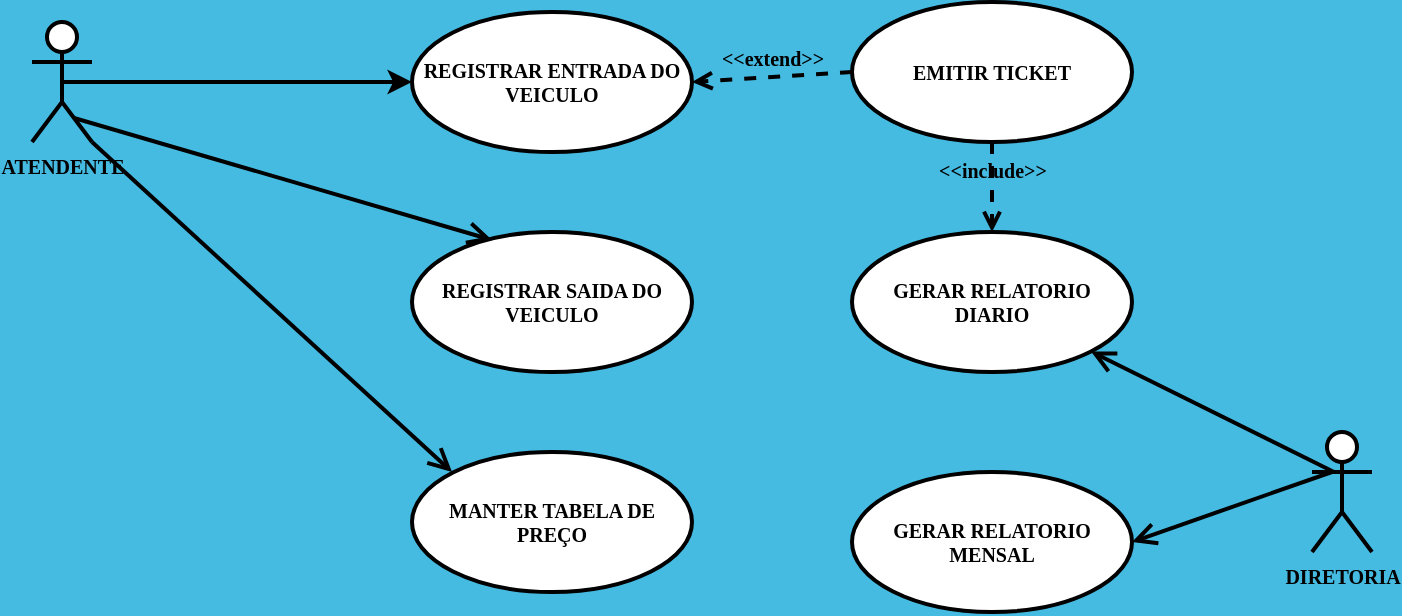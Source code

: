 <mxfile version="22.0.8" type="device">
  <diagram name="Página-1" id="ZjyoQy8Sh-31KPCcTV1l">
    <mxGraphModel dx="880" dy="470" grid="1" gridSize="10" guides="1" tooltips="1" connect="1" arrows="1" fold="1" page="1" pageScale="1" pageWidth="827" pageHeight="1169" background="#46bbe2" math="0" shadow="0">
      <root>
        <mxCell id="0" />
        <mxCell id="1" parent="0" />
        <mxCell id="fFJBUjIbHK2qqpZ4EOtY-2" value="REGISTRAR ENTRADA DO VEICULO" style="ellipse;whiteSpace=wrap;html=1;strokeWidth=2;fontStyle=1;fontSize=10;fontFamily=Georgia;" vertex="1" parent="1">
          <mxGeometry x="230" y="80" width="140" height="70" as="geometry" />
        </mxCell>
        <mxCell id="fFJBUjIbHK2qqpZ4EOtY-3" value="EMITIR TICKET" style="ellipse;whiteSpace=wrap;html=1;strokeWidth=2;fontStyle=1;fontSize=10;fontFamily=Georgia;" vertex="1" parent="1">
          <mxGeometry x="450" y="75" width="140" height="70" as="geometry" />
        </mxCell>
        <mxCell id="fFJBUjIbHK2qqpZ4EOtY-4" value="MANTER TABELA DE PREÇO" style="ellipse;whiteSpace=wrap;html=1;strokeWidth=2;fontStyle=1;fontSize=10;fontFamily=Georgia;" vertex="1" parent="1">
          <mxGeometry x="230" y="300" width="140" height="70" as="geometry" />
        </mxCell>
        <mxCell id="fFJBUjIbHK2qqpZ4EOtY-5" value="REGISTRAR SAIDA DO VEICULO" style="ellipse;whiteSpace=wrap;html=1;strokeWidth=2;fontStyle=1;fontSize=10;fontFamily=Georgia;" vertex="1" parent="1">
          <mxGeometry x="230" y="190" width="140" height="70" as="geometry" />
        </mxCell>
        <mxCell id="fFJBUjIbHK2qqpZ4EOtY-20" style="edgeStyle=orthogonalEdgeStyle;rounded=0;orthogonalLoop=1;jettySize=auto;html=1;entryX=0;entryY=0.5;entryDx=0;entryDy=0;exitX=0.5;exitY=0.5;exitDx=0;exitDy=0;exitPerimeter=0;strokeWidth=2;fontStyle=1;fontSize=10;fontFamily=Georgia;" edge="1" parent="1" source="fFJBUjIbHK2qqpZ4EOtY-6" target="fFJBUjIbHK2qqpZ4EOtY-2">
          <mxGeometry relative="1" as="geometry" />
        </mxCell>
        <mxCell id="fFJBUjIbHK2qqpZ4EOtY-6" value="ATENDENTE" style="shape=umlActor;verticalLabelPosition=bottom;verticalAlign=top;html=1;strokeWidth=2;fontStyle=1;fontSize=10;fontFamily=Georgia;" vertex="1" parent="1">
          <mxGeometry x="40" y="85" width="30" height="60" as="geometry" />
        </mxCell>
        <mxCell id="fFJBUjIbHK2qqpZ4EOtY-7" value="DIRETORIA&lt;br style=&quot;font-size: 10px;&quot;&gt;" style="shape=umlActor;verticalLabelPosition=bottom;verticalAlign=top;html=1;strokeWidth=2;fontStyle=1;fontSize=10;fontFamily=Georgia;" vertex="1" parent="1">
          <mxGeometry x="680" y="290" width="30" height="60" as="geometry" />
        </mxCell>
        <mxCell id="fFJBUjIbHK2qqpZ4EOtY-17" value="" style="endArrow=open;startArrow=none;endFill=0;startFill=0;endSize=8;html=1;verticalAlign=bottom;labelBackgroundColor=none;strokeWidth=2;rounded=0;exitX=0.7;exitY=0.8;exitDx=0;exitDy=0;exitPerimeter=0;entryX=0.286;entryY=0.057;entryDx=0;entryDy=0;entryPerimeter=0;fontStyle=1;fontSize=10;fontFamily=Georgia;" edge="1" parent="1" source="fFJBUjIbHK2qqpZ4EOtY-6" target="fFJBUjIbHK2qqpZ4EOtY-5">
          <mxGeometry width="160" relative="1" as="geometry">
            <mxPoint x="190" y="204.5" as="sourcePoint" />
            <mxPoint x="350" y="204.5" as="targetPoint" />
          </mxGeometry>
        </mxCell>
        <mxCell id="fFJBUjIbHK2qqpZ4EOtY-18" value="GERAR RELATORIO DIARIO" style="ellipse;whiteSpace=wrap;html=1;strokeWidth=2;fontStyle=1;fontSize=10;fontFamily=Georgia;" vertex="1" parent="1">
          <mxGeometry x="450" y="190" width="140" height="70" as="geometry" />
        </mxCell>
        <mxCell id="fFJBUjIbHK2qqpZ4EOtY-19" value="GERAR RELATORIO MENSAL" style="ellipse;whiteSpace=wrap;html=1;strokeWidth=2;fontStyle=1;fontSize=10;fontFamily=Georgia;" vertex="1" parent="1">
          <mxGeometry x="450" y="310" width="140" height="70" as="geometry" />
        </mxCell>
        <mxCell id="fFJBUjIbHK2qqpZ4EOtY-22" value="" style="endArrow=open;startArrow=none;endFill=0;startFill=0;endSize=8;html=1;verticalAlign=bottom;labelBackgroundColor=none;strokeWidth=2;rounded=0;entryX=0.143;entryY=0.143;entryDx=0;entryDy=0;entryPerimeter=0;exitX=1;exitY=1;exitDx=0;exitDy=0;exitPerimeter=0;fontStyle=1;fontSize=10;fontFamily=Georgia;" edge="1" parent="1" source="fFJBUjIbHK2qqpZ4EOtY-6" target="fFJBUjIbHK2qqpZ4EOtY-4">
          <mxGeometry width="160" relative="1" as="geometry">
            <mxPoint x="80" y="165.407" as="sourcePoint" />
            <mxPoint x="244" y="310" as="targetPoint" />
          </mxGeometry>
        </mxCell>
        <mxCell id="fFJBUjIbHK2qqpZ4EOtY-23" value="&amp;lt;&amp;lt;extend&amp;gt;&amp;gt;" style="html=1;verticalAlign=bottom;labelBackgroundColor=none;endArrow=open;endFill=0;dashed=1;rounded=0;exitX=0;exitY=0.5;exitDx=0;exitDy=0;entryX=1;entryY=0.5;entryDx=0;entryDy=0;strokeWidth=2;fontStyle=1;fontSize=10;fontFamily=Georgia;" edge="1" parent="1" source="fFJBUjIbHK2qqpZ4EOtY-3" target="fFJBUjIbHK2qqpZ4EOtY-2">
          <mxGeometry width="160" relative="1" as="geometry">
            <mxPoint x="400" y="140" as="sourcePoint" />
            <mxPoint x="380" y="115" as="targetPoint" />
          </mxGeometry>
        </mxCell>
        <mxCell id="fFJBUjIbHK2qqpZ4EOtY-24" value="&amp;lt;&amp;lt;include&amp;gt;&amp;gt;" style="html=1;verticalAlign=bottom;labelBackgroundColor=none;endArrow=open;endFill=0;dashed=1;rounded=0;entryX=0.5;entryY=0;entryDx=0;entryDy=0;exitX=0.5;exitY=1;exitDx=0;exitDy=0;strokeWidth=2;fontStyle=1;fontSize=10;fontFamily=Georgia;" edge="1" parent="1" source="fFJBUjIbHK2qqpZ4EOtY-3" target="fFJBUjIbHK2qqpZ4EOtY-18">
          <mxGeometry width="160" relative="1" as="geometry">
            <mxPoint x="330" y="250" as="sourcePoint" />
            <mxPoint x="490" y="250" as="targetPoint" />
            <Array as="points">
              <mxPoint x="520" y="170" />
            </Array>
          </mxGeometry>
        </mxCell>
        <mxCell id="fFJBUjIbHK2qqpZ4EOtY-27" value="" style="endArrow=open;startArrow=none;endFill=0;startFill=0;endSize=8;html=1;verticalAlign=bottom;labelBackgroundColor=none;strokeWidth=2;rounded=0;entryX=1;entryY=1;entryDx=0;entryDy=0;exitX=0.367;exitY=0.333;exitDx=0;exitDy=0;exitPerimeter=0;fontStyle=1;fontSize=10;fontFamily=Georgia;" edge="1" parent="1" source="fFJBUjIbHK2qqpZ4EOtY-7" target="fFJBUjIbHK2qqpZ4EOtY-18">
          <mxGeometry width="160" relative="1" as="geometry">
            <mxPoint x="590" y="225" as="sourcePoint" />
            <mxPoint x="750" y="225" as="targetPoint" />
          </mxGeometry>
        </mxCell>
        <mxCell id="fFJBUjIbHK2qqpZ4EOtY-28" value="" style="endArrow=open;startArrow=none;endFill=0;startFill=0;endSize=8;html=1;verticalAlign=bottom;labelBackgroundColor=none;strokeWidth=2;rounded=0;entryX=1;entryY=0.5;entryDx=0;entryDy=0;fontStyle=1;fontSize=10;fontFamily=Georgia;" edge="1" parent="1" target="fFJBUjIbHK2qqpZ4EOtY-19">
          <mxGeometry width="160" relative="1" as="geometry">
            <mxPoint x="690" y="310" as="sourcePoint" />
            <mxPoint x="620" y="310" as="targetPoint" />
          </mxGeometry>
        </mxCell>
      </root>
    </mxGraphModel>
  </diagram>
</mxfile>
